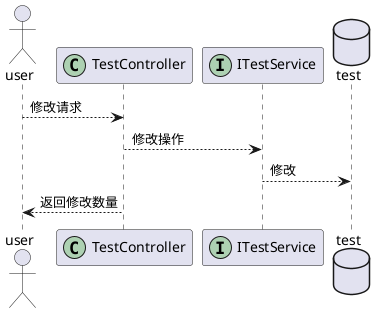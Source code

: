 @startuml
actor user
participant TestController << (C,#ADD1B2) >>
participant ITestService << (I,#ADD1B2)>>
database test
user --> TestController : 修改请求
TestController --> ITestService: 修改操作
ITestService --> test : 修改
TestController --> user : 返回修改数量
@enduml
